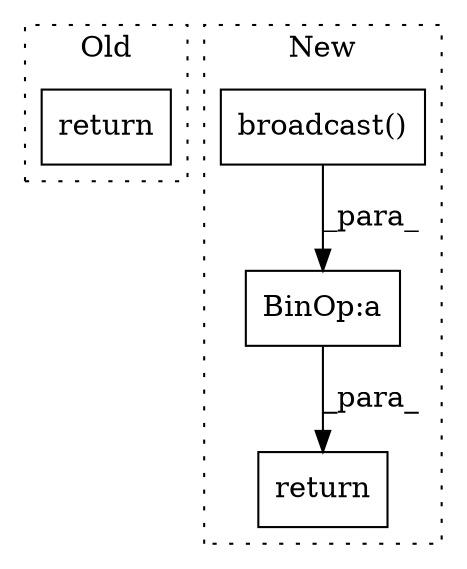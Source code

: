 digraph G {
subgraph cluster0 {
1 [label="return" a="93" s="11803" l="7" shape="box"];
label = "Old";
style="dotted";
}
subgraph cluster1 {
2 [label="broadcast()" a="75" s="11310,11329" l="12,1" shape="box"];
3 [label="return" a="93" s="11625" l="7" shape="box"];
4 [label="BinOp:a" a="82" s="11307" l="3" shape="box"];
label = "New";
style="dotted";
}
2 -> 4 [label="_para_"];
4 -> 3 [label="_para_"];
}